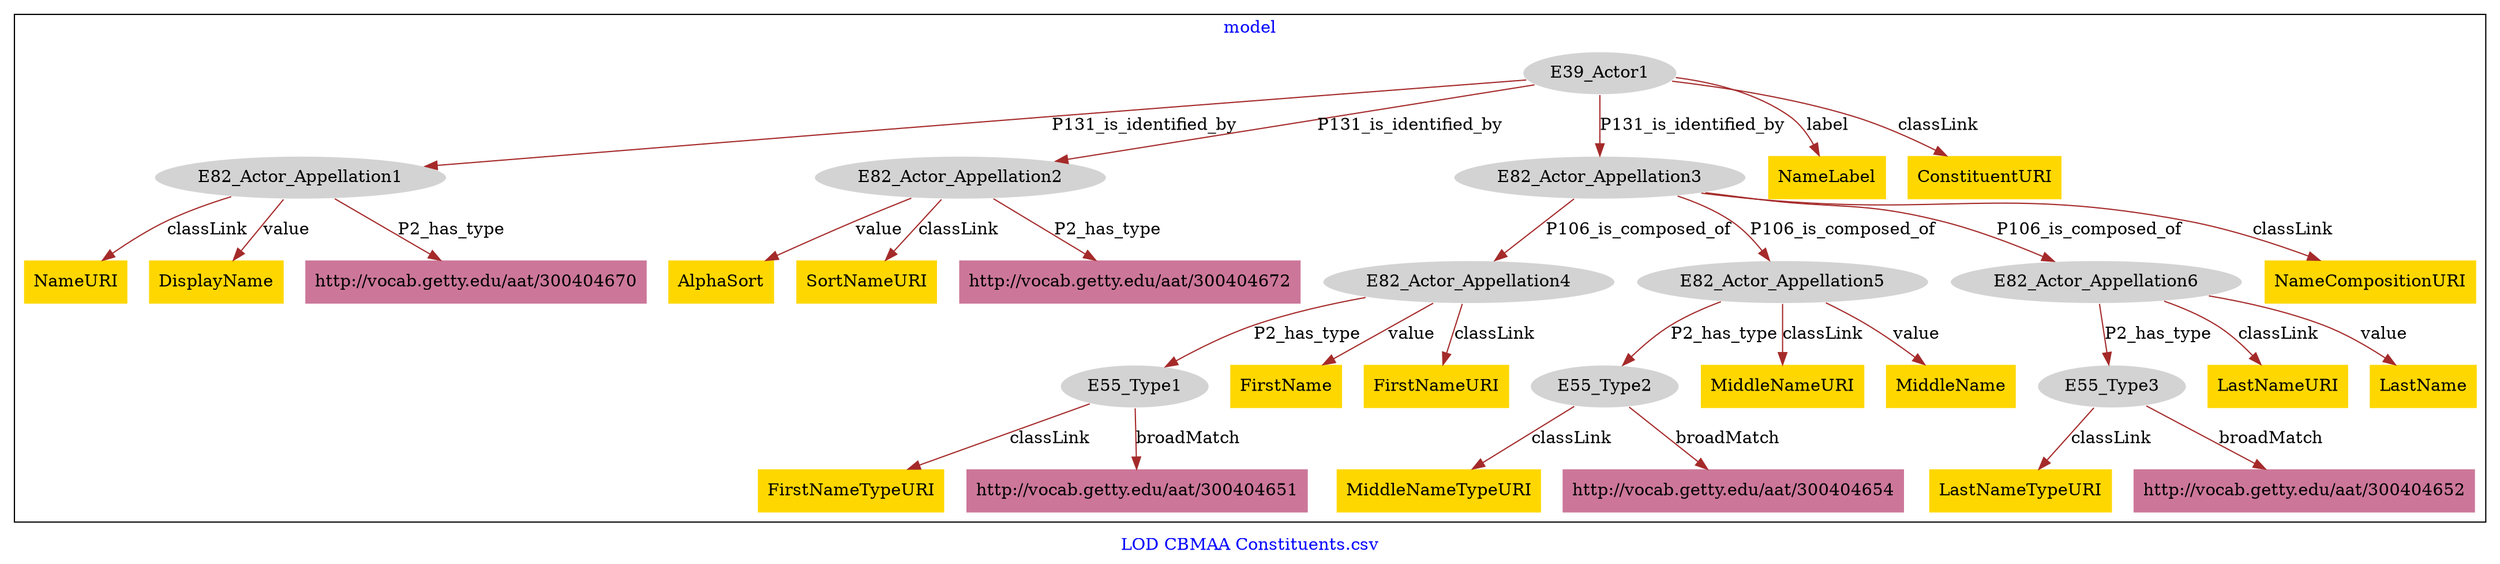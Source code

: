 digraph n0 {
fontcolor="blue"
remincross="true"
label="LOD CBMAA Constituents.csv"
subgraph cluster {
label="model"
n2[style="filled",color="white",fillcolor="lightgray",label="E39_Actor1"];
n3[style="filled",color="white",fillcolor="lightgray",label="E82_Actor_Appellation1"];
n4[style="filled",color="white",fillcolor="lightgray",label="E82_Actor_Appellation2"];
n5[style="filled",color="white",fillcolor="lightgray",label="E82_Actor_Appellation3"];
n6[style="filled",color="white",fillcolor="lightgray",label="E82_Actor_Appellation4"];
n7[style="filled",color="white",fillcolor="lightgray",label="E82_Actor_Appellation5"];
n8[style="filled",color="white",fillcolor="lightgray",label="E82_Actor_Appellation6"];
n9[style="filled",color="white",fillcolor="lightgray",label="E55_Type1"];
n10[style="filled",color="white",fillcolor="lightgray",label="E55_Type2"];
n11[style="filled",color="white",fillcolor="lightgray",label="E55_Type3"];
n12[shape="plaintext",style="filled",fillcolor="gold",label="LastNameTypeURI"];
n13[shape="plaintext",style="filled",fillcolor="gold",label="MiddleNameURI"];
n14[shape="plaintext",style="filled",fillcolor="gold",label="FirstName"];
n15[shape="plaintext",style="filled",fillcolor="gold",label="LastNameURI"];
n16[shape="plaintext",style="filled",fillcolor="gold",label="MiddleName"];
n17[shape="plaintext",style="filled",fillcolor="gold",label="LastName"];
n18[shape="plaintext",style="filled",fillcolor="gold",label="NameURI"];
n19[shape="plaintext",style="filled",fillcolor="gold",label="NameCompositionURI"];
n20[shape="plaintext",style="filled",fillcolor="gold",label="NameLabel"];
n21[shape="plaintext",style="filled",fillcolor="gold",label="ConstituentURI"];
n22[shape="plaintext",style="filled",fillcolor="gold",label="FirstNameURI"];
n23[shape="plaintext",style="filled",fillcolor="gold",label="DisplayName"];
n24[shape="plaintext",style="filled",fillcolor="gold",label="AlphaSort"];
n25[shape="plaintext",style="filled",fillcolor="gold",label="MiddleNameTypeURI"];
n26[shape="plaintext",style="filled",fillcolor="gold",label="FirstNameTypeURI"];
n27[shape="plaintext",style="filled",fillcolor="gold",label="SortNameURI"];
n28[shape="plaintext",style="filled",fillcolor="#CC7799",label="http://vocab.getty.edu/aat/300404670"];
n29[shape="plaintext",style="filled",fillcolor="#CC7799",label="http://vocab.getty.edu/aat/300404651"];
n30[shape="plaintext",style="filled",fillcolor="#CC7799",label="http://vocab.getty.edu/aat/300404672"];
n31[shape="plaintext",style="filled",fillcolor="#CC7799",label="http://vocab.getty.edu/aat/300404654"];
n32[shape="plaintext",style="filled",fillcolor="#CC7799",label="http://vocab.getty.edu/aat/300404652"];
}
n2 -> n3[color="brown",fontcolor="black",label="P131_is_identified_by"]
n2 -> n4[color="brown",fontcolor="black",label="P131_is_identified_by"]
n2 -> n5[color="brown",fontcolor="black",label="P131_is_identified_by"]
n5 -> n6[color="brown",fontcolor="black",label="P106_is_composed_of"]
n5 -> n7[color="brown",fontcolor="black",label="P106_is_composed_of"]
n5 -> n8[color="brown",fontcolor="black",label="P106_is_composed_of"]
n6 -> n9[color="brown",fontcolor="black",label="P2_has_type"]
n7 -> n10[color="brown",fontcolor="black",label="P2_has_type"]
n8 -> n11[color="brown",fontcolor="black",label="P2_has_type"]
n11 -> n12[color="brown",fontcolor="black",label="classLink"]
n7 -> n13[color="brown",fontcolor="black",label="classLink"]
n6 -> n14[color="brown",fontcolor="black",label="value"]
n8 -> n15[color="brown",fontcolor="black",label="classLink"]
n7 -> n16[color="brown",fontcolor="black",label="value"]
n8 -> n17[color="brown",fontcolor="black",label="value"]
n3 -> n18[color="brown",fontcolor="black",label="classLink"]
n5 -> n19[color="brown",fontcolor="black",label="classLink"]
n2 -> n20[color="brown",fontcolor="black",label="label"]
n2 -> n21[color="brown",fontcolor="black",label="classLink"]
n6 -> n22[color="brown",fontcolor="black",label="classLink"]
n3 -> n23[color="brown",fontcolor="black",label="value"]
n4 -> n24[color="brown",fontcolor="black",label="value"]
n10 -> n25[color="brown",fontcolor="black",label="classLink"]
n9 -> n26[color="brown",fontcolor="black",label="classLink"]
n4 -> n27[color="brown",fontcolor="black",label="classLink"]
n3 -> n28[color="brown",fontcolor="black",label="P2_has_type"]
n9 -> n29[color="brown",fontcolor="black",label="broadMatch"]
n4 -> n30[color="brown",fontcolor="black",label="P2_has_type"]
n10 -> n31[color="brown",fontcolor="black",label="broadMatch"]
n11 -> n32[color="brown",fontcolor="black",label="broadMatch"]
}

